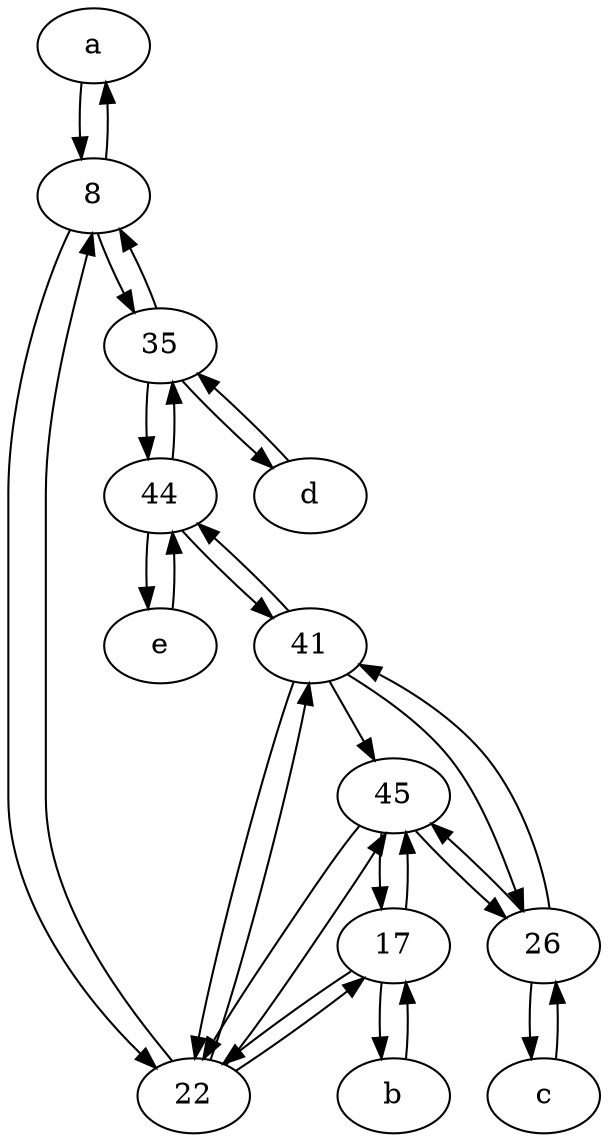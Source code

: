 digraph  {
	a [pos="40,10!"];
	8;
	17;
	41;
	45;
	22;
	35;
	d [pos="20,30!"];
	e [pos="30,50!"];
	b [pos="50,20!"];
	c [pos="20,10!"];
	26;
	44;
	44 -> 35;
	d -> 35;
	8 -> a;
	c -> 26;
	44 -> 41;
	41 -> 44;
	41 -> 26;
	b -> 17;
	44 -> e;
	22 -> 41;
	17 -> b;
	22 -> 17;
	45 -> 17;
	a -> 8;
	41 -> 45;
	8 -> 35;
	17 -> 22;
	41 -> 22;
	35 -> 44;
	17 -> 45;
	e -> 44;
	22 -> 8;
	26 -> c;
	22 -> 45;
	45 -> 26;
	8 -> 22;
	45 -> 22;
	35 -> d;
	26 -> 45;
	26 -> 41;
	35 -> 8;

	}
